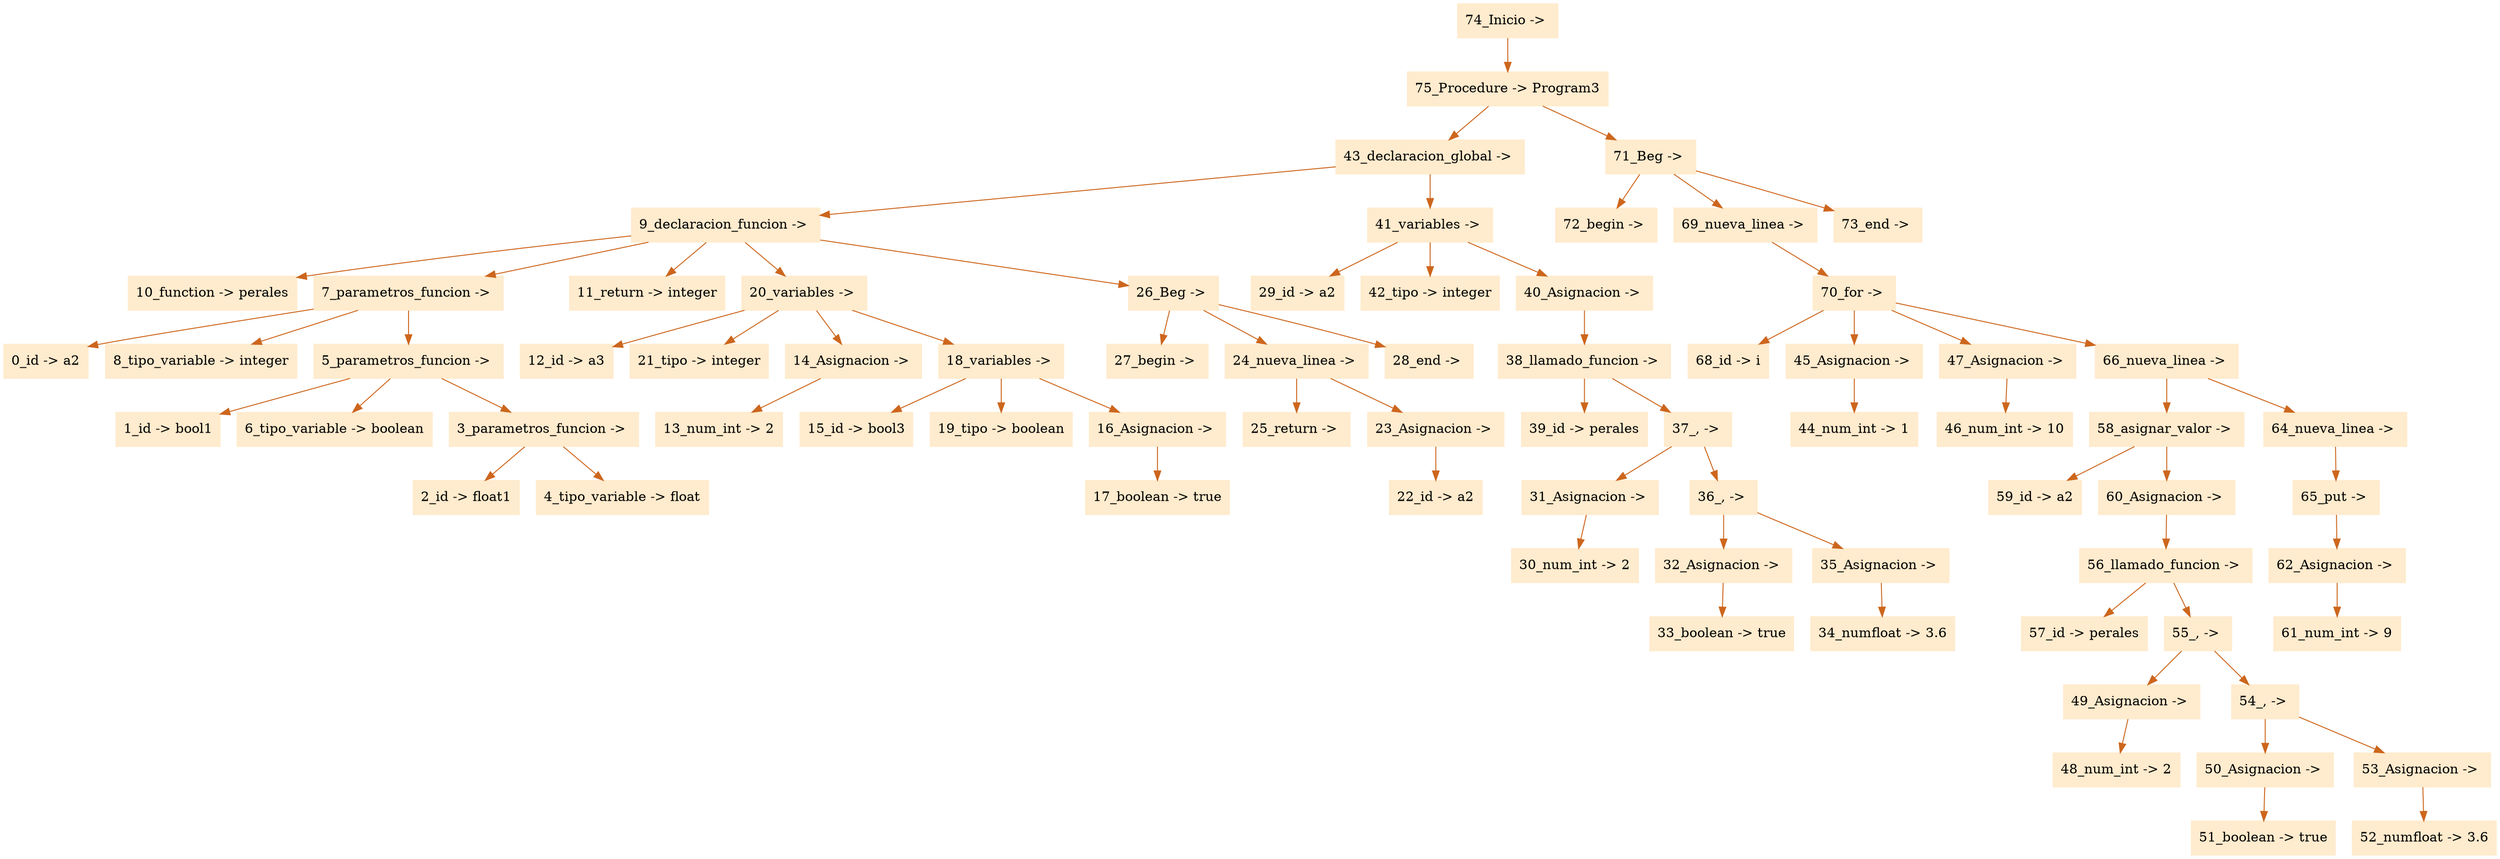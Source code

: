 digraph G {node[shape=box, style=filled, color=blanchedalmond]; edge[color=chocolate3];rankdir=UD 

"74_Inicio -> "->"75_Procedure -> Program3"
"75_Procedure -> Program3"->"43_declaracion_global -> "
"43_declaracion_global -> "->"9_declaracion_funcion -> "
"9_declaracion_funcion -> "->"10_function -> perales"
"9_declaracion_funcion -> "->"7_parametros_funcion -> "
"7_parametros_funcion -> "->"0_id -> a2"
"7_parametros_funcion -> "->"8_tipo_variable -> integer"
"7_parametros_funcion -> "->"5_parametros_funcion -> "
"5_parametros_funcion -> "->"1_id -> bool1"
"5_parametros_funcion -> "->"6_tipo_variable -> boolean"
"5_parametros_funcion -> "->"3_parametros_funcion -> "
"3_parametros_funcion -> "->"2_id -> float1"
"3_parametros_funcion -> "->"4_tipo_variable -> float"
"9_declaracion_funcion -> "->"11_return -> integer"
"9_declaracion_funcion -> "->"20_variables -> "
"20_variables -> "->"12_id -> a3"
"20_variables -> "->"21_tipo -> integer"
"20_variables -> "->"14_Asignacion -> "
"14_Asignacion -> "->"13_num_int -> 2"
"20_variables -> "->"18_variables -> "
"18_variables -> "->"15_id -> bool3"
"18_variables -> "->"19_tipo -> boolean"
"18_variables -> "->"16_Asignacion -> "
"16_Asignacion -> "->"17_boolean -> true"
"9_declaracion_funcion -> "->"26_Beg -> "
"26_Beg -> "->"27_begin -> "
"26_Beg -> "->"24_nueva_linea -> "
"24_nueva_linea -> "->"25_return -> "
"24_nueva_linea -> "->"23_Asignacion -> "
"23_Asignacion -> "->"22_id -> a2"
"26_Beg -> "->"28_end -> "
"43_declaracion_global -> "->"41_variables -> "
"41_variables -> "->"29_id -> a2"
"41_variables -> "->"42_tipo -> integer"
"41_variables -> "->"40_Asignacion -> "
"40_Asignacion -> "->"38_llamado_funcion -> "
"38_llamado_funcion -> "->"39_id -> perales"
"38_llamado_funcion -> "->"37_, -> "
"37_, -> "->"31_Asignacion -> "
"31_Asignacion -> "->"30_num_int -> 2"
"37_, -> "->"36_, -> "
"36_, -> "->"32_Asignacion -> "
"32_Asignacion -> "->"33_boolean -> true"
"36_, -> "->"35_Asignacion -> "
"35_Asignacion -> "->"34_numfloat -> 3.6"
"75_Procedure -> Program3"->"71_Beg -> "
"71_Beg -> "->"72_begin -> "
"71_Beg -> "->"69_nueva_linea -> "
"69_nueva_linea -> "->"70_for -> "
"70_for -> "->"68_id -> i"
"70_for -> "->"45_Asignacion -> "
"45_Asignacion -> "->"44_num_int -> 1"
"70_for -> "->"47_Asignacion -> "
"47_Asignacion -> "->"46_num_int -> 10"
"70_for -> "->"66_nueva_linea -> "
"66_nueva_linea -> "->"58_asignar_valor -> "
"58_asignar_valor -> "->"59_id -> a2"
"58_asignar_valor -> "->"60_Asignacion -> "
"60_Asignacion -> "->"56_llamado_funcion -> "
"56_llamado_funcion -> "->"57_id -> perales"
"56_llamado_funcion -> "->"55_, -> "
"55_, -> "->"49_Asignacion -> "
"49_Asignacion -> "->"48_num_int -> 2"
"55_, -> "->"54_, -> "
"54_, -> "->"50_Asignacion -> "
"50_Asignacion -> "->"51_boolean -> true"
"54_, -> "->"53_Asignacion -> "
"53_Asignacion -> "->"52_numfloat -> 3.6"
"66_nueva_linea -> "->"64_nueva_linea -> "
"64_nueva_linea -> "->"65_put -> "
"65_put -> "->"62_Asignacion -> "
"62_Asignacion -> "->"61_num_int -> 9"
"71_Beg -> "->"73_end -> "


}
